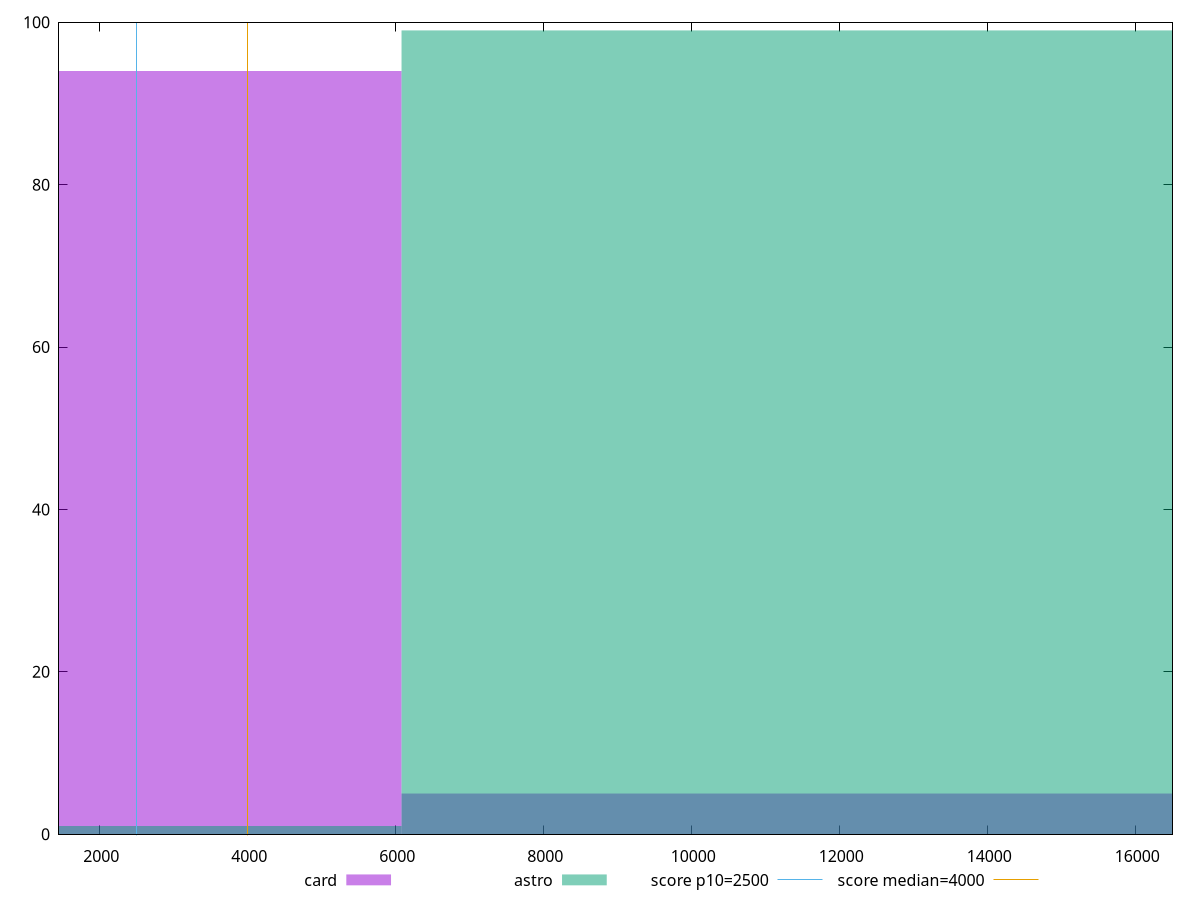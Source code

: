reset

$card <<EOF
0 94
12171.086700159402 5
EOF

$astro <<EOF
12171.086700159402 99
0 1
EOF

set key outside below
set boxwidth 12171.086700159402
set xrange [1456.6919999999998:16503.9335]
set yrange [0:100]
set trange [0:100]
set style fill transparent solid 0.5 noborder

set parametric
set terminal svg size 640, 500 enhanced background rgb 'white'
set output "report/report_00029_2021-02-24T13-36-40.390Z/largest-contentful-paint/comparison/histogram/2_vs_3.svg"

plot $card title "card" with boxes, \
     $astro title "astro" with boxes, \
     2500,t title "score p10=2500", \
     4000,t title "score median=4000"

reset
